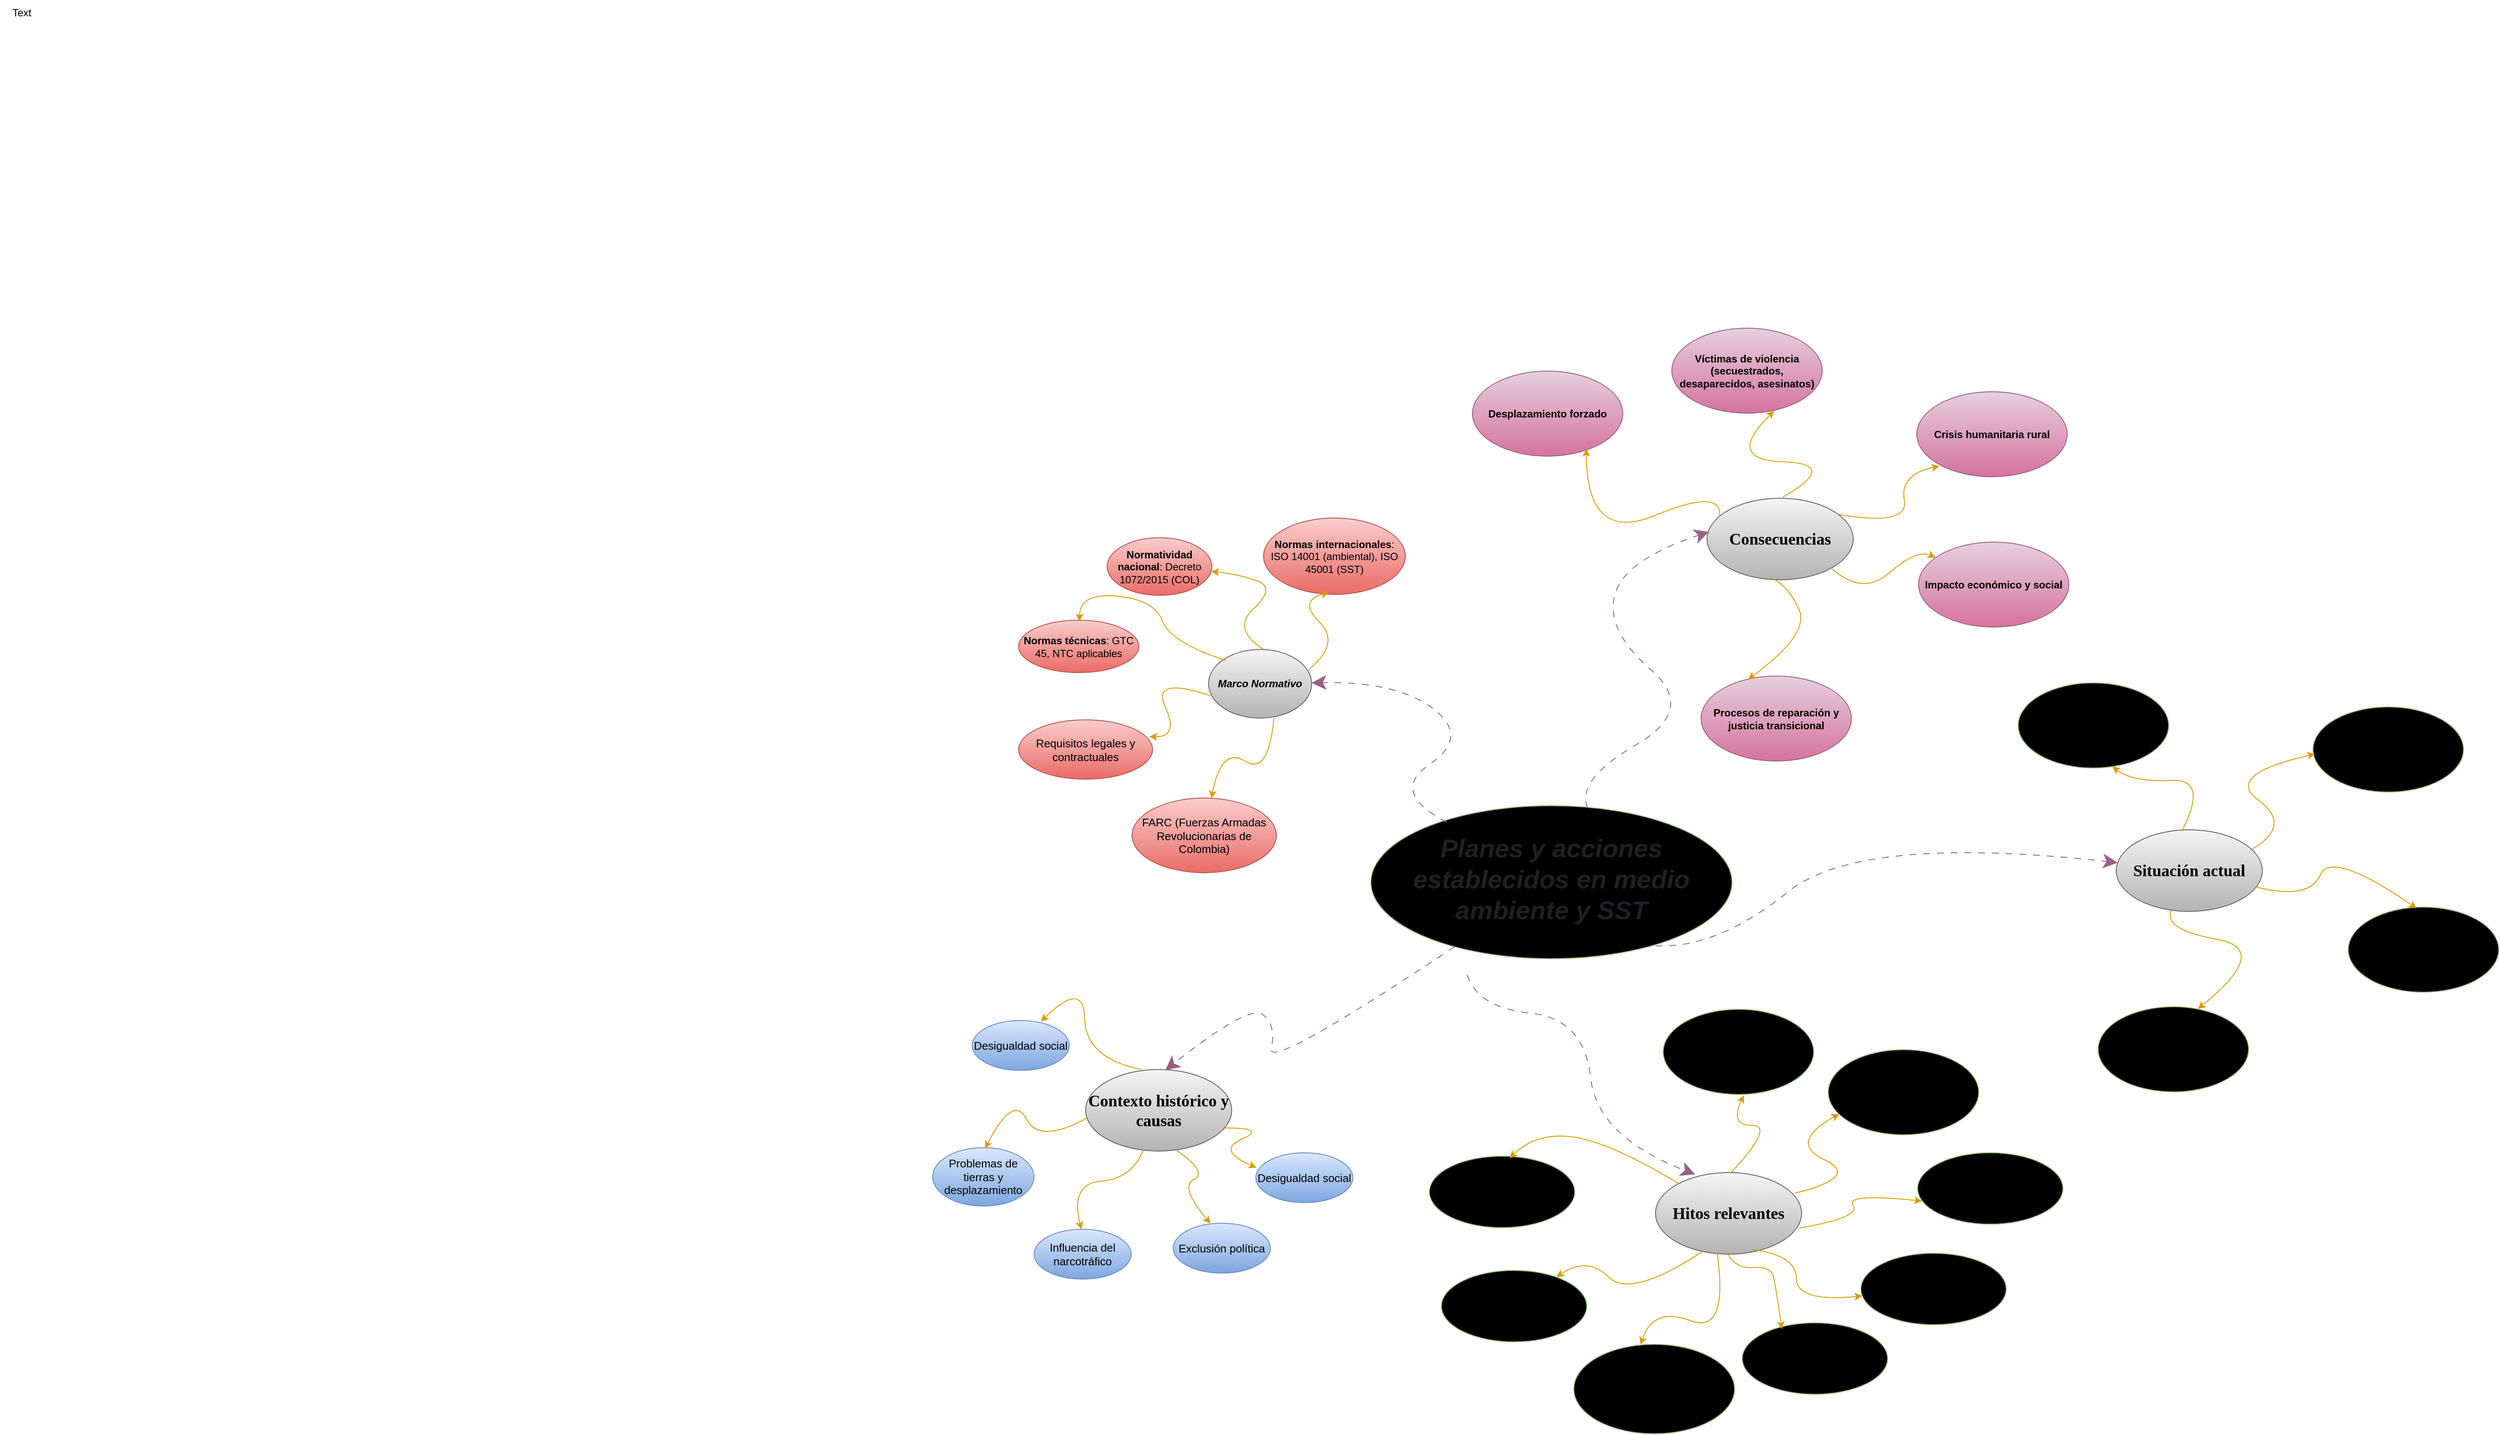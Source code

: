 <mxfile version="28.2.0">
  <diagram name="Página-1" id="9V0abgNr6W8b1tbWLRrC">
    <mxGraphModel dx="925" dy="546" grid="1" gridSize="10" guides="1" tooltips="1" connect="1" arrows="1" fold="1" page="1" pageScale="1" pageWidth="3000" pageHeight="1700" math="0" shadow="0">
      <root>
        <mxCell id="0" />
        <mxCell id="1" parent="0" />
        <mxCell id="u9baPHzRedg1W3_j4SZ9-1" value="Text" style="text;html=1;align=center;verticalAlign=middle;resizable=0;points=[];autosize=1;strokeColor=none;fillColor=none;" parent="1" vertex="1">
          <mxGeometry x="255" y="88" width="50" height="30" as="geometry" />
        </mxCell>
        <mxCell id="u9baPHzRedg1W3_j4SZ9-66" value="&lt;h3 style=&quot;box-sizing: border-box; scroll-behavior: smooth; margin-top: 0px; margin-bottom: 0.5rem; line-height: 1.2; font-size: 1.875rem;&quot;&gt;&lt;font face=&quot;Helvetica&quot; style=&quot;color: light-dark(rgb(29, 33, 37), rgb(255, 255, 0));&quot;&gt;&lt;i style=&quot;&quot;&gt;Planes y acciones establecidos en medio ambiente y SST&lt;/i&gt;&lt;/font&gt;&lt;/h3&gt;" style="ellipse;whiteSpace=wrap;html=1;fillColor=#d5e8d4;strokeColor=#82b366;gradientColor=light-dark(#97D077,#66FF66);align=center;" parent="1" vertex="1">
          <mxGeometry x="1850" y="1026" width="420" height="178" as="geometry" />
        </mxCell>
        <mxCell id="u9baPHzRedg1W3_j4SZ9-67" value="&lt;font face=&quot;Times New Roman&quot; style=&quot;color: light-dark(rgb(0, 0, 0), rgb(255, 255, 51)); font-size: 19px;&quot;&gt;&lt;b&gt;Contexto histórico y causas&lt;/b&gt;&lt;/font&gt;" style="ellipse;whiteSpace=wrap;html=1;fillColor=#f5f5f5;strokeColor=#666666;gradientColor=#b3b3b3;" parent="1" vertex="1">
          <mxGeometry x="1518" y="1333" width="170" height="95" as="geometry" />
        </mxCell>
        <mxCell id="u9baPHzRedg1W3_j4SZ9-68" value="&lt;font face=&quot;Helvetica&quot; style=&quot;color: light-dark(rgb(0, 0, 0), rgb(51, 255, 255));&quot;&gt;&lt;b&gt;&lt;i&gt;Marco Normativo&lt;/i&gt;&lt;/b&gt;&lt;/font&gt;" style="ellipse;whiteSpace=wrap;html=1;fillColor=#f5f5f5;strokeColor=#666666;gradientColor=#b3b3b3;" parent="1" vertex="1">
          <mxGeometry x="1661" y="844" width="120" height="80" as="geometry" />
        </mxCell>
        <mxCell id="u9baPHzRedg1W3_j4SZ9-69" value="&lt;font face=&quot;Times New Roman&quot; style=&quot;color: light-dark(rgb(0, 0, 0), rgb(255, 255, 51)); font-size: 19px;&quot;&gt;&lt;b&gt;Hitos relevantes&lt;/b&gt;&lt;/font&gt;" style="ellipse;whiteSpace=wrap;html=1;fillColor=#f5f5f5;strokeColor=#666666;gradientColor=#b3b3b3;" parent="1" vertex="1">
          <mxGeometry x="2181" y="1453" width="170" height="95" as="geometry" />
        </mxCell>
        <mxCell id="u9baPHzRedg1W3_j4SZ9-70" value="&lt;font face=&quot;Times New Roman&quot; style=&quot;color: light-dark(rgb(0, 0, 0), rgb(255, 255, 51)); font-size: 19px;&quot;&gt;&lt;b&gt;Consecuencias&lt;/b&gt;&lt;/font&gt;" style="ellipse;whiteSpace=wrap;html=1;fillColor=#f5f5f5;strokeColor=#666666;gradientColor=#b3b3b3;" parent="1" vertex="1">
          <mxGeometry x="2241" y="668" width="170" height="95" as="geometry" />
        </mxCell>
        <mxCell id="u9baPHzRedg1W3_j4SZ9-71" value="&lt;font face=&quot;Times New Roman&quot; style=&quot;color: light-dark(rgb(0, 0, 0), rgb(255, 255, 51)); font-size: 19px;&quot;&gt;&lt;b&gt;Situación actual&lt;/b&gt;&lt;/font&gt;" style="ellipse;whiteSpace=wrap;html=1;fillColor=#f5f5f5;strokeColor=#666666;gradientColor=#b3b3b3;" parent="1" vertex="1">
          <mxGeometry x="2717" y="1054" width="170" height="95" as="geometry" />
        </mxCell>
        <mxCell id="u9baPHzRedg1W3_j4SZ9-72" value="" style="curved=1;endArrow=classic;html=1;rounded=0;fillColor=#e6d0de;gradientColor=#d5739d;strokeColor=#996185;startSize=20;endSize=14;fontStyle=0;dashed=1;dashPattern=8 8;startArrow=none;startFill=0;entryX=0.013;entryY=0.412;entryDx=0;entryDy=0;entryPerimeter=0;exitX=0.6;exitY=0.013;exitDx=0;exitDy=0;exitPerimeter=0;" parent="1" source="u9baPHzRedg1W3_j4SZ9-66" target="u9baPHzRedg1W3_j4SZ9-70" edge="1">
          <mxGeometry width="50" height="50" relative="1" as="geometry">
            <mxPoint x="2063" y="1036" as="sourcePoint" />
            <mxPoint x="2097.5" y="892.11" as="targetPoint" />
            <Array as="points">
              <mxPoint x="2088" y="996" />
              <mxPoint x="2229" y="914" />
              <mxPoint x="2123" y="822" />
              <mxPoint x="2144" y="740" />
            </Array>
          </mxGeometry>
        </mxCell>
        <mxCell id="u9baPHzRedg1W3_j4SZ9-73" value="" style="curved=1;endArrow=classic;html=1;rounded=0;fillColor=#e6d0de;gradientColor=#d5739d;strokeColor=#996185;startSize=20;endSize=14;fontStyle=0;dashed=1;dashPattern=8 8;startArrow=none;startFill=0;" parent="1" target="u9baPHzRedg1W3_j4SZ9-68" edge="1">
          <mxGeometry width="50" height="50" relative="1" as="geometry">
            <mxPoint x="1937.99" y="1045" as="sourcePoint" />
            <mxPoint x="1764.999" y="870.062" as="targetPoint" />
            <Array as="points">
              <mxPoint x="1870.99" y="1010" />
              <mxPoint x="1964.99" y="946" />
              <mxPoint x="1881" y="881" />
            </Array>
          </mxGeometry>
        </mxCell>
        <mxCell id="u9baPHzRedg1W3_j4SZ9-74" value="" style="curved=1;endArrow=classic;html=1;rounded=0;fillColor=#e6d0de;gradientColor=#d5739d;strokeColor=#996185;startSize=20;endSize=14;fontStyle=0;dashed=1;dashPattern=8 8;startArrow=none;startFill=0;entryX=0.272;entryY=0.022;entryDx=0;entryDy=0;entryPerimeter=0;" parent="1" target="u9baPHzRedg1W3_j4SZ9-69" edge="1">
          <mxGeometry width="50" height="50" relative="1" as="geometry">
            <mxPoint x="1962" y="1223" as="sourcePoint" />
            <mxPoint x="1994" y="1365" as="targetPoint" />
            <Array as="points">
              <mxPoint x="1974" y="1261" />
              <mxPoint x="2098" y="1274" />
              <mxPoint x="2113" y="1411" />
            </Array>
          </mxGeometry>
        </mxCell>
        <mxCell id="u9baPHzRedg1W3_j4SZ9-75" value="" style="curved=1;endArrow=classic;html=1;rounded=0;fillColor=#e6d0de;gradientColor=#d5739d;strokeColor=#996185;startSize=20;endSize=14;fontStyle=0;dashed=1;dashPattern=8 8;startArrow=none;startFill=0;" parent="1" target="u9baPHzRedg1W3_j4SZ9-71" edge="1">
          <mxGeometry width="50" height="50" relative="1" as="geometry">
            <mxPoint x="2181" y="1189" as="sourcePoint" />
            <mxPoint x="2210" y="1333" as="targetPoint" />
            <Array as="points">
              <mxPoint x="2252" y="1193" />
              <mxPoint x="2419" y="1059" />
            </Array>
          </mxGeometry>
        </mxCell>
        <mxCell id="u9baPHzRedg1W3_j4SZ9-76" value="" style="curved=1;endArrow=classic;html=1;rounded=0;fillColor=#e6d0de;gradientColor=#d5739d;strokeColor=#996185;startSize=20;endSize=14;fontStyle=0;dashed=1;dashPattern=8 8;startArrow=none;startFill=0;entryX=0.545;entryY=0.009;entryDx=0;entryDy=0;entryPerimeter=0;" parent="1" source="u9baPHzRedg1W3_j4SZ9-66" target="u9baPHzRedg1W3_j4SZ9-67" edge="1">
          <mxGeometry width="50" height="50" relative="1" as="geometry">
            <mxPoint x="1825.076" y="1297.543" as="sourcePoint" />
            <mxPoint x="1625" y="1322" as="targetPoint" />
            <Array as="points">
              <mxPoint x="1728" y="1336" />
              <mxPoint x="1740" y="1281" />
              <mxPoint x="1708" y="1257" />
            </Array>
          </mxGeometry>
        </mxCell>
        <mxCell id="u9baPHzRedg1W3_j4SZ9-77" value="&lt;font style=&quot;color: light-dark(rgb(0, 0, 0), rgb(51, 255, 255)); font-size: 13px;&quot;&gt;Desigualdad social&lt;/font&gt;" style="ellipse;whiteSpace=wrap;html=1;fillColor=#dae8fc;strokeColor=#6c8ebf;gradientColor=#7ea6e0;" parent="1" vertex="1">
          <mxGeometry x="1386" y="1276" width="113" height="58" as="geometry" />
        </mxCell>
        <mxCell id="u9baPHzRedg1W3_j4SZ9-78" value="&lt;font style=&quot;color: light-dark(rgb(0, 0, 0), rgb(51, 255, 255)); font-size: 13px;&quot;&gt;Problemas de tierras y desplazamiento&lt;/font&gt;" style="ellipse;whiteSpace=wrap;html=1;fillColor=#dae8fc;strokeColor=#6c8ebf;gradientColor=#7ea6e0;" parent="1" vertex="1">
          <mxGeometry x="1340" y="1424" width="118" height="68" as="geometry" />
        </mxCell>
        <mxCell id="u9baPHzRedg1W3_j4SZ9-79" value="&lt;font style=&quot;color: light-dark(rgb(0, 0, 0), rgb(51, 255, 255)); font-size: 13px;&quot;&gt;Desigualdad social&lt;/font&gt;" style="ellipse;whiteSpace=wrap;html=1;fillColor=#dae8fc;strokeColor=#6c8ebf;gradientColor=#7ea6e0;" parent="1" vertex="1">
          <mxGeometry x="1716" y="1430" width="113" height="58" as="geometry" />
        </mxCell>
        <mxCell id="u9baPHzRedg1W3_j4SZ9-80" value="&lt;font style=&quot;color: light-dark(rgb(0, 0, 0), rgb(51, 255, 255)); font-size: 13px;&quot;&gt;Influencia del narcotráfico&lt;/font&gt;" style="ellipse;whiteSpace=wrap;html=1;fillColor=#dae8fc;strokeColor=#6c8ebf;gradientColor=#7ea6e0;" parent="1" vertex="1">
          <mxGeometry x="1458" y="1519" width="113" height="58" as="geometry" />
        </mxCell>
        <mxCell id="u9baPHzRedg1W3_j4SZ9-81" value="&lt;font style=&quot;color: light-dark(rgb(0, 0, 0), rgb(51, 255, 255)); font-size: 13px;&quot;&gt;Exclusión política&lt;/font&gt;" style="ellipse;whiteSpace=wrap;html=1;fillColor=#dae8fc;strokeColor=#6c8ebf;gradientColor=#7ea6e0;" parent="1" vertex="1">
          <mxGeometry x="1620" y="1512" width="113" height="58" as="geometry" />
        </mxCell>
        <mxCell id="u9baPHzRedg1W3_j4SZ9-82" value="&lt;font style=&quot;color: light-dark(rgb(0, 0, 0), rgb(51, 255, 255)); font-size: 13px;&quot;&gt;FARC (Fuerzas Armadas Revolucionarias de Colombia)&lt;/font&gt;" style="ellipse;whiteSpace=wrap;html=1;fillColor=#f8cecc;strokeColor=light-dark(#B85450,#66FFFF);gradientColor=#ea6b66;" parent="1" vertex="1">
          <mxGeometry x="1572" y="1017" width="168" height="87" as="geometry" />
        </mxCell>
        <mxCell id="u9baPHzRedg1W3_j4SZ9-83" value="&lt;strong data-end=&quot;489&quot; data-start=&quot;463&quot;&gt;Normas internacionales&lt;/strong&gt;: ISO 14001 (ambiental), ISO 45001 (SST)" style="ellipse;whiteSpace=wrap;html=1;fillColor=#f8cecc;strokeColor=light-dark(#B85450,#33FFFF);gradientColor=#ea6b66;" parent="1" vertex="1">
          <mxGeometry x="1725" y="691" width="165" height="89" as="geometry" />
        </mxCell>
        <mxCell id="u9baPHzRedg1W3_j4SZ9-84" value="&lt;strong data-end=&quot;559&quot; data-start=&quot;534&quot;&gt;Normatividad nacional&lt;/strong&gt;: Decreto 1072/2015 (COL)" style="ellipse;whiteSpace=wrap;html=1;fillColor=#f8cecc;strokeColor=light-dark(#B85450,#66FFFF);gradientColor=#ea6b66;" parent="1" vertex="1">
          <mxGeometry x="1543" y="714" width="122" height="67" as="geometry" />
        </mxCell>
        <mxCell id="u9baPHzRedg1W3_j4SZ9-85" value="&lt;strong data-end=&quot;608&quot; data-start=&quot;589&quot;&gt;Normas técnicas&lt;/strong&gt;: GTC 45, NTC aplicables" style="ellipse;whiteSpace=wrap;html=1;fillColor=#f8cecc;strokeColor=light-dark(#B85450,#66FFFF);gradientColor=#ea6b66;" parent="1" vertex="1">
          <mxGeometry x="1440" y="810" width="140" height="61" as="geometry" />
        </mxCell>
        <mxCell id="u9baPHzRedg1W3_j4SZ9-86" value="&lt;font style=&quot;color: light-dark(rgb(0, 0, 0), rgb(51, 255, 255)); font-size: 13px;&quot;&gt;Requisitos legales y contractuales&lt;/font&gt;" style="ellipse;whiteSpace=wrap;html=1;fillColor=#f8cecc;strokeColor=light-dark(#B85450,#66FFFF);gradientColor=#ea6b66;" parent="1" vertex="1">
          <mxGeometry x="1440" y="926" width="156" height="69" as="geometry" />
        </mxCell>
        <mxCell id="u9baPHzRedg1W3_j4SZ9-87" value="&lt;font style=&quot;color: light-dark(rgb(0, 0, 0), rgb(51, 255, 255)); font-size: 13px;&quot;&gt;1982: Inicio de diálogos de paz con FARC (Betancur)&lt;/font&gt;" style="ellipse;whiteSpace=wrap;html=1;fillColor=#d5e8d4;strokeColor=#82b366;gradientColor=light-dark(#97D077,#295A52);" parent="1" vertex="1">
          <mxGeometry x="1918" y="1434" width="169" height="83" as="geometry" />
        </mxCell>
        <mxCell id="u9baPHzRedg1W3_j4SZ9-88" value="&lt;font style=&quot;color: light-dark(rgb(0, 0, 0), rgb(51, 255, 255)); font-size: 13px;&quot;&gt;1984: Acuerdo de cese al fuego con FARC (La Uribe)&lt;/font&gt;" style="ellipse;whiteSpace=wrap;html=1;fillColor=#d5e8d4;strokeColor=#82b366;gradientColor=light-dark(#97D077,#295A52);" parent="1" vertex="1">
          <mxGeometry x="1932" y="1567" width="169" height="83" as="geometry" />
        </mxCell>
        <mxCell id="u9baPHzRedg1W3_j4SZ9-89" value="&lt;font style=&quot;color: light-dark(rgb(0, 0, 0), rgb(51, 255, 255)); font-size: 13px;&quot;&gt;1991: Nueva Constitución — apertura política, desmovilización M-19&lt;/font&gt;" style="ellipse;whiteSpace=wrap;html=1;fillColor=#d5e8d4;strokeColor=#82b366;gradientColor=light-dark(#97D077,#295A52);" parent="1" vertex="1">
          <mxGeometry x="2086" y="1653" width="187" height="104" as="geometry" />
        </mxCell>
        <mxCell id="u9baPHzRedg1W3_j4SZ9-90" value="&lt;font style=&quot;color: light-dark(rgb(0, 0, 0), rgb(51, 255, 255)); font-size: 13px;&quot;&gt;1997-2006: Auge paramilitar (AUC)&lt;/font&gt;" style="ellipse;whiteSpace=wrap;html=1;fillColor=#d5e8d4;strokeColor=#82b366;gradientColor=light-dark(#97D077,#295A52);" parent="1" vertex="1">
          <mxGeometry x="2282" y="1628" width="169" height="83" as="geometry" />
        </mxCell>
        <mxCell id="u9baPHzRedg1W3_j4SZ9-91" value="&lt;font style=&quot;color: light-dark(rgb(0, 0, 0), rgb(51, 255, 255)); font-size: 13px;&quot;&gt;2002-2010: Política de Seguridad Democrática (Uribe)&lt;/font&gt;" style="ellipse;whiteSpace=wrap;html=1;fillColor=#d5e8d4;strokeColor=#82b366;gradientColor=light-dark(#97D077,#295A52);" parent="1" vertex="1">
          <mxGeometry x="2420" y="1547" width="169" height="83" as="geometry" />
        </mxCell>
        <mxCell id="u9baPHzRedg1W3_j4SZ9-92" value="&lt;font style=&quot;color: light-dark(rgb(0, 0, 0), rgb(51, 255, 255)); font-size: 13px;&quot;&gt;2012-2016: Proceso de paz con FARC (La Habana)&lt;/font&gt;" style="ellipse;whiteSpace=wrap;html=1;fillColor=#d5e8d4;strokeColor=#82b366;gradientColor=light-dark(#97D077,#295A52);" parent="1" vertex="1">
          <mxGeometry x="2486" y="1430" width="169" height="83" as="geometry" />
        </mxCell>
        <mxCell id="u9baPHzRedg1W3_j4SZ9-93" value="&lt;font style=&quot;color: light-dark(rgb(0, 0, 0), rgb(51, 255, 255)); font-size: 13px;&quot;&gt;2016: Firma del Acuerdo de Paz con FARC &lt;br&gt;(Juan Manuel Santos)&lt;/font&gt;" style="ellipse;whiteSpace=wrap;html=1;fillColor=#d5e8d4;strokeColor=#82b366;gradientColor=light-dark(#97D077,#295A52);" parent="1" vertex="1">
          <mxGeometry x="2382" y="1310" width="175" height="99" as="geometry" />
        </mxCell>
        <mxCell id="u9baPHzRedg1W3_j4SZ9-94" value="&lt;font style=&quot;color: light-dark(rgb(0, 0, 0), rgb(51, 255, 255));&quot;&gt;2019-presente: Disidencias y ELN continúan con presencia armada&lt;/font&gt;" style="ellipse;whiteSpace=wrap;html=1;fillColor=#d5e8d4;strokeColor=#82b366;gradientColor=light-dark(#97D077,#295A52);" parent="1" vertex="1">
          <mxGeometry x="2190" y="1263" width="175" height="99" as="geometry" />
        </mxCell>
        <mxCell id="u9baPHzRedg1W3_j4SZ9-95" value="&lt;font style=&quot;color: light-dark(rgb(0, 0, 0), rgb(0, 255, 0));&quot;&gt;&lt;b style=&quot;&quot;&gt;Desplazamiento forzado&lt;/b&gt;&lt;/font&gt;" style="ellipse;whiteSpace=wrap;html=1;fillColor=#e6d0de;strokeColor=#996185;gradientColor=#d5739d;" parent="1" vertex="1">
          <mxGeometry x="1968" y="520" width="175" height="99" as="geometry" />
        </mxCell>
        <mxCell id="u9baPHzRedg1W3_j4SZ9-96" value="&lt;font style=&quot;color: light-dark(rgb(0, 0, 0), rgb(0, 255, 0));&quot;&gt;&lt;b style=&quot;&quot;&gt;Víctimas de violencia (secuestrados, desaparecidos, asesinatos)&lt;/b&gt;&lt;/font&gt;" style="ellipse;whiteSpace=wrap;html=1;fillColor=#e6d0de;strokeColor=#996185;gradientColor=#d5739d;" parent="1" vertex="1">
          <mxGeometry x="2200" y="470" width="175" height="99" as="geometry" />
        </mxCell>
        <mxCell id="u9baPHzRedg1W3_j4SZ9-97" value="&lt;font style=&quot;color: light-dark(rgb(0, 0, 0), rgb(0, 255, 0));&quot;&gt;&lt;b style=&quot;&quot;&gt;Crisis humanitaria rural&lt;/b&gt;&lt;/font&gt;" style="ellipse;whiteSpace=wrap;html=1;fillColor=#e6d0de;strokeColor=#996185;gradientColor=#d5739d;" parent="1" vertex="1">
          <mxGeometry x="2485" y="544" width="175" height="99" as="geometry" />
        </mxCell>
        <mxCell id="u9baPHzRedg1W3_j4SZ9-98" value="&lt;font style=&quot;color: light-dark(rgb(0, 0, 0), rgb(0, 255, 0));&quot;&gt;&lt;b style=&quot;&quot;&gt;Impacto económico y social&lt;/b&gt;&lt;/font&gt;" style="ellipse;whiteSpace=wrap;html=1;fillColor=#e6d0de;strokeColor=#996185;gradientColor=#d5739d;" parent="1" vertex="1">
          <mxGeometry x="2487" y="719" width="175" height="99" as="geometry" />
        </mxCell>
        <mxCell id="u9baPHzRedg1W3_j4SZ9-99" value="&lt;font style=&quot;color: light-dark(rgb(0, 0, 0), rgb(0, 255, 0));&quot;&gt;&lt;b style=&quot;&quot;&gt;Procesos de reparación y justicia transicional&lt;/b&gt;&lt;/font&gt;" style="ellipse;whiteSpace=wrap;html=1;fillColor=#e6d0de;strokeColor=#996185;gradientColor=#d5739d;" parent="1" vertex="1">
          <mxGeometry x="2234" y="875" width="175" height="99" as="geometry" />
        </mxCell>
        <mxCell id="u9baPHzRedg1W3_j4SZ9-100" value="" style="curved=1;endArrow=classic;html=1;rounded=0;entryX=0.006;entryY=0.299;entryDx=0;entryDy=0;entryPerimeter=0;fillColor=#ffcd28;gradientColor=#ffa500;strokeColor=#d79b00;" parent="1" target="u9baPHzRedg1W3_j4SZ9-79" edge="1">
          <mxGeometry width="50" height="50" relative="1" as="geometry">
            <mxPoint x="1680" y="1401" as="sourcePoint" />
            <mxPoint x="1730" y="1351" as="targetPoint" />
            <Array as="points">
              <mxPoint x="1730" y="1401" />
              <mxPoint x="1670" y="1427" />
            </Array>
          </mxGeometry>
        </mxCell>
        <mxCell id="u9baPHzRedg1W3_j4SZ9-101" value="" style="curved=1;endArrow=classic;html=1;rounded=0;entryX=0.383;entryY=0.007;entryDx=0;entryDy=0;entryPerimeter=0;fillColor=#ffcd28;gradientColor=#ffa500;strokeColor=#d79b00;exitX=0.623;exitY=0.99;exitDx=0;exitDy=0;exitPerimeter=0;" parent="1" source="u9baPHzRedg1W3_j4SZ9-67" target="u9baPHzRedg1W3_j4SZ9-81" edge="1">
          <mxGeometry width="50" height="50" relative="1" as="geometry">
            <mxPoint x="1619" y="1431" as="sourcePoint" />
            <mxPoint x="1656" y="1477" as="targetPoint" />
            <Array as="points">
              <mxPoint x="1661" y="1453" />
              <mxPoint x="1627" y="1469" />
            </Array>
          </mxGeometry>
        </mxCell>
        <mxCell id="u9baPHzRedg1W3_j4SZ9-102" value="" style="curved=1;endArrow=classic;html=1;rounded=0;entryX=0.487;entryY=0;entryDx=0;entryDy=0;entryPerimeter=0;fillColor=#ffcd28;gradientColor=#ffa500;strokeColor=#d79b00;" parent="1" source="u9baPHzRedg1W3_j4SZ9-67" target="u9baPHzRedg1W3_j4SZ9-80" edge="1">
          <mxGeometry width="50" height="50" relative="1" as="geometry">
            <mxPoint x="1482" y="1432" as="sourcePoint" />
            <mxPoint x="1521" y="1517" as="targetPoint" />
            <Array as="points">
              <mxPoint x="1572" y="1460" />
              <mxPoint x="1500" y="1466" />
            </Array>
          </mxGeometry>
        </mxCell>
        <mxCell id="u9baPHzRedg1W3_j4SZ9-103" value="" style="curved=1;endArrow=classic;html=1;rounded=0;entryX=0.517;entryY=0.015;entryDx=0;entryDy=0;entryPerimeter=0;fillColor=#ffcd28;gradientColor=#ffa500;strokeColor=#d79b00;exitX=0.008;exitY=0.597;exitDx=0;exitDy=0;exitPerimeter=0;" parent="1" source="u9baPHzRedg1W3_j4SZ9-67" target="u9baPHzRedg1W3_j4SZ9-78" edge="1">
          <mxGeometry width="50" height="50" relative="1" as="geometry">
            <mxPoint x="1488" y="1333" as="sourcePoint" />
            <mxPoint x="1416" y="1425" as="targetPoint" />
            <Array as="points">
              <mxPoint x="1464" y="1420" />
              <mxPoint x="1434" y="1361" />
            </Array>
          </mxGeometry>
        </mxCell>
        <mxCell id="u9baPHzRedg1W3_j4SZ9-104" value="" style="curved=1;endArrow=classic;html=1;rounded=0;entryX=0.708;entryY=0.021;entryDx=0;entryDy=0;entryPerimeter=0;fillColor=#ffcd28;gradientColor=#ffa500;strokeColor=#d79b00;exitX=0.382;exitY=0;exitDx=0;exitDy=0;exitPerimeter=0;" parent="1" source="u9baPHzRedg1W3_j4SZ9-67" target="u9baPHzRedg1W3_j4SZ9-77" edge="1">
          <mxGeometry width="50" height="50" relative="1" as="geometry">
            <mxPoint x="1570" y="1238" as="sourcePoint" />
            <mxPoint x="1452" y="1273" as="targetPoint" />
            <Array as="points">
              <mxPoint x="1518" y="1320" />
              <mxPoint x="1516" y="1228" />
            </Array>
          </mxGeometry>
        </mxCell>
        <mxCell id="u9baPHzRedg1W3_j4SZ9-105" value="" style="curved=1;endArrow=classic;html=1;rounded=0;fillColor=#ffcd28;gradientColor=#ffa500;strokeColor=#d79b00;entryX=0.536;entryY=1.011;entryDx=0;entryDy=0;entryPerimeter=0;exitX=0.518;exitY=0;exitDx=0;exitDy=0;exitPerimeter=0;" parent="1" source="u9baPHzRedg1W3_j4SZ9-69" target="u9baPHzRedg1W3_j4SZ9-94" edge="1">
          <mxGeometry width="50" height="50" relative="1" as="geometry">
            <mxPoint x="2267" y="1448" as="sourcePoint" />
            <mxPoint x="2317" y="1398" as="targetPoint" />
            <Array as="points">
              <mxPoint x="2320" y="1398" />
              <mxPoint x="2267" y="1398" />
            </Array>
          </mxGeometry>
        </mxCell>
        <mxCell id="u9baPHzRedg1W3_j4SZ9-106" value="" style="curved=1;endArrow=classic;html=1;rounded=0;fillColor=#ffcd28;gradientColor=#ffa500;strokeColor=#d79b00;entryX=0.073;entryY=0.756;entryDx=0;entryDy=0;entryPerimeter=0;exitX=0.954;exitY=0.253;exitDx=0;exitDy=0;exitPerimeter=0;" parent="1" source="u9baPHzRedg1W3_j4SZ9-69" target="u9baPHzRedg1W3_j4SZ9-93" edge="1">
          <mxGeometry width="50" height="50" relative="1" as="geometry">
            <mxPoint x="2337" y="1473" as="sourcePoint" />
            <mxPoint x="2352" y="1383" as="targetPoint" />
            <Array as="points">
              <mxPoint x="2420" y="1458" />
              <mxPoint x="2335" y="1418" />
            </Array>
          </mxGeometry>
        </mxCell>
        <mxCell id="u9baPHzRedg1W3_j4SZ9-107" value="" style="curved=1;endArrow=classic;html=1;rounded=0;fillColor=#ffcd28;gradientColor=#ffa500;strokeColor=#d79b00;entryX=0.03;entryY=0.676;entryDx=0;entryDy=0;entryPerimeter=0;exitX=0.983;exitY=0.68;exitDx=0;exitDy=0;exitPerimeter=0;" parent="1" source="u9baPHzRedg1W3_j4SZ9-69" target="u9baPHzRedg1W3_j4SZ9-92" edge="1">
          <mxGeometry width="50" height="50" relative="1" as="geometry">
            <mxPoint x="2344" y="1524" as="sourcePoint" />
            <mxPoint x="2396" y="1432" as="targetPoint" />
            <Array as="points">
              <mxPoint x="2421" y="1505" />
              <mxPoint x="2401" y="1477" />
            </Array>
          </mxGeometry>
        </mxCell>
        <mxCell id="u9baPHzRedg1W3_j4SZ9-108" value="" style="curved=1;endArrow=classic;html=1;rounded=0;fillColor=#ffcd28;gradientColor=#ffa500;strokeColor=#d79b00;exitX=0.658;exitY=0.942;exitDx=0;exitDy=0;exitPerimeter=0;" parent="1" source="u9baPHzRedg1W3_j4SZ9-69" target="u9baPHzRedg1W3_j4SZ9-91" edge="1">
          <mxGeometry width="50" height="50" relative="1" as="geometry">
            <mxPoint x="2272" y="1562" as="sourcePoint" />
            <mxPoint x="2415" y="1530" as="targetPoint" />
            <Array as="points">
              <mxPoint x="2345" y="1549" />
              <mxPoint x="2345" y="1604" />
            </Array>
          </mxGeometry>
        </mxCell>
        <mxCell id="u9baPHzRedg1W3_j4SZ9-109" value="" style="curved=1;endArrow=classic;html=1;rounded=0;fillColor=#ffcd28;gradientColor=#ffa500;strokeColor=#d79b00;exitX=0.491;exitY=0.986;exitDx=0;exitDy=0;exitPerimeter=0;entryX=0.272;entryY=0.087;entryDx=0;entryDy=0;entryPerimeter=0;" parent="1" source="u9baPHzRedg1W3_j4SZ9-69" target="u9baPHzRedg1W3_j4SZ9-90" edge="1">
          <mxGeometry width="50" height="50" relative="1" as="geometry">
            <mxPoint x="2190" y="1555" as="sourcePoint" />
            <mxPoint x="2319" y="1610" as="targetPoint" />
            <Array as="points">
              <mxPoint x="2274" y="1565" />
              <mxPoint x="2315" y="1562" />
              <mxPoint x="2321" y="1585" />
            </Array>
          </mxGeometry>
        </mxCell>
        <mxCell id="u9baPHzRedg1W3_j4SZ9-110" value="" style="curved=1;endArrow=classic;html=1;rounded=0;fillColor=#ffcd28;gradientColor=#ffa500;strokeColor=#d79b00;exitX=0.327;exitY=0.961;exitDx=0;exitDy=0;exitPerimeter=0;" parent="1" source="u9baPHzRedg1W3_j4SZ9-69" target="u9baPHzRedg1W3_j4SZ9-88" edge="1">
          <mxGeometry width="50" height="50" relative="1" as="geometry">
            <mxPoint x="2102" y="1600" as="sourcePoint" />
            <mxPoint x="2152" y="1550" as="targetPoint" />
            <Array as="points">
              <mxPoint x="2152" y="1600" />
              <mxPoint x="2102" y="1550" />
            </Array>
          </mxGeometry>
        </mxCell>
        <mxCell id="u9baPHzRedg1W3_j4SZ9-111" value="" style="curved=1;endArrow=classic;html=1;rounded=0;fillColor=#ffcd28;gradientColor=#ffa500;strokeColor=#d79b00;exitX=0.423;exitY=0.993;exitDx=0;exitDy=0;exitPerimeter=0;entryX=0.416;entryY=0.003;entryDx=0;entryDy=0;entryPerimeter=0;" parent="1" source="u9baPHzRedg1W3_j4SZ9-69" target="u9baPHzRedg1W3_j4SZ9-89" edge="1">
          <mxGeometry width="50" height="50" relative="1" as="geometry">
            <mxPoint x="2313" y="1603" as="sourcePoint" />
            <mxPoint x="2142" y="1634" as="targetPoint" />
            <Array as="points">
              <mxPoint x="2266" y="1642" />
              <mxPoint x="2178" y="1609" />
            </Array>
          </mxGeometry>
        </mxCell>
        <mxCell id="u9baPHzRedg1W3_j4SZ9-112" value="" style="curved=1;endArrow=classic;html=1;rounded=0;fillColor=#ffcd28;gradientColor=#ffa500;strokeColor=#d79b00;entryX=0.551;entryY=0.029;entryDx=0;entryDy=0;entryPerimeter=0;" parent="1" source="u9baPHzRedg1W3_j4SZ9-69" target="u9baPHzRedg1W3_j4SZ9-87" edge="1">
          <mxGeometry width="50" height="50" relative="1" as="geometry">
            <mxPoint x="2177" y="1400" as="sourcePoint" />
            <mxPoint x="2006" y="1431" as="targetPoint" />
            <Array as="points">
              <mxPoint x="2127" y="1417" />
              <mxPoint x="2042" y="1406" />
            </Array>
          </mxGeometry>
        </mxCell>
        <mxCell id="u9baPHzRedg1W3_j4SZ9-113" value="" style="curved=1;endArrow=classic;html=1;rounded=0;fillColor=#ffcd28;gradientColor=#ffa500;strokeColor=#d79b00;entryX=0.461;entryY=0.975;entryDx=0;entryDy=0;entryPerimeter=0;exitX=0.975;exitY=0.287;exitDx=0;exitDy=0;exitPerimeter=0;" parent="1" source="u9baPHzRedg1W3_j4SZ9-68" target="u9baPHzRedg1W3_j4SZ9-83" edge="1">
          <mxGeometry width="50" height="50" relative="1" as="geometry">
            <mxPoint x="1765" y="837" as="sourcePoint" />
            <mxPoint x="1815" y="787" as="targetPoint" />
            <Array as="points">
              <mxPoint x="1815" y="837" />
              <mxPoint x="1765" y="787" />
            </Array>
          </mxGeometry>
        </mxCell>
        <mxCell id="u9baPHzRedg1W3_j4SZ9-114" value="" style="curved=1;endArrow=classic;html=1;rounded=0;fillColor=#ffcd28;gradientColor=#ffa500;strokeColor=#d79b00;exitX=0.633;exitY=1.002;exitDx=0;exitDy=0;exitPerimeter=0;" parent="1" source="u9baPHzRedg1W3_j4SZ9-68" target="u9baPHzRedg1W3_j4SZ9-82" edge="1">
          <mxGeometry width="50" height="50" relative="1" as="geometry">
            <mxPoint x="1707" y="902" as="sourcePoint" />
            <mxPoint x="1738" y="831" as="targetPoint" />
            <Array as="points">
              <mxPoint x="1731" y="991" />
              <mxPoint x="1676" y="957" />
            </Array>
          </mxGeometry>
        </mxCell>
        <mxCell id="u9baPHzRedg1W3_j4SZ9-115" value="" style="curved=1;endArrow=classic;html=1;rounded=0;fillColor=#ffcd28;gradientColor=#ffa500;strokeColor=#d79b00;exitX=0.02;exitY=0.674;exitDx=0;exitDy=0;exitPerimeter=0;entryX=0.976;entryY=0.284;entryDx=0;entryDy=0;entryPerimeter=0;" parent="1" source="u9baPHzRedg1W3_j4SZ9-68" target="u9baPHzRedg1W3_j4SZ9-86" edge="1">
          <mxGeometry width="50" height="50" relative="1" as="geometry">
            <mxPoint x="1590" y="819" as="sourcePoint" />
            <mxPoint x="1546" y="943" as="targetPoint" />
            <Array as="points">
              <mxPoint x="1594" y="875" />
              <mxPoint x="1627" y="946" />
            </Array>
          </mxGeometry>
        </mxCell>
        <mxCell id="u9baPHzRedg1W3_j4SZ9-116" value="" style="curved=1;endArrow=classic;html=1;rounded=0;exitX=0.166;exitY=0.159;exitDx=0;exitDy=0;exitPerimeter=0;entryX=0.507;entryY=0.022;entryDx=0;entryDy=0;entryPerimeter=0;fillColor=#ffcd28;gradientColor=#ffa500;strokeColor=#d79b00;" parent="1" source="u9baPHzRedg1W3_j4SZ9-68" target="u9baPHzRedg1W3_j4SZ9-85" edge="1">
          <mxGeometry width="50" height="50" relative="1" as="geometry">
            <mxPoint x="1651" y="826" as="sourcePoint" />
            <mxPoint x="1553" y="787" as="targetPoint" />
            <Array as="points">
              <mxPoint x="1617" y="836" />
              <mxPoint x="1598" y="786" />
              <mxPoint x="1511" y="778" />
            </Array>
          </mxGeometry>
        </mxCell>
        <mxCell id="u9baPHzRedg1W3_j4SZ9-117" value="" style="curved=1;endArrow=classic;html=1;rounded=0;fillColor=#ffcd28;gradientColor=#ffa500;strokeColor=#d79b00;exitX=0.55;exitY=0.013;exitDx=0;exitDy=0;exitPerimeter=0;" parent="1" source="u9baPHzRedg1W3_j4SZ9-68" target="u9baPHzRedg1W3_j4SZ9-84" edge="1">
          <mxGeometry width="50" height="50" relative="1" as="geometry">
            <mxPoint x="1724" y="815" as="sourcePoint" />
            <mxPoint x="1774" y="765" as="targetPoint" />
            <Array as="points">
              <mxPoint x="1687" y="821" />
              <mxPoint x="1740" y="772" />
              <mxPoint x="1694" y="756" />
            </Array>
          </mxGeometry>
        </mxCell>
        <mxCell id="u9baPHzRedg1W3_j4SZ9-118" value="" style="curved=1;endArrow=classic;html=1;rounded=0;fillColor=#ffcd28;gradientColor=#ffa500;strokeColor=#d79b00;exitX=0.086;exitY=0.23;exitDx=0;exitDy=0;exitPerimeter=0;entryX=0.757;entryY=0.913;entryDx=0;entryDy=0;entryPerimeter=0;" parent="1" source="u9baPHzRedg1W3_j4SZ9-70" target="u9baPHzRedg1W3_j4SZ9-95" edge="1">
          <mxGeometry width="50" height="50" relative="1" as="geometry">
            <mxPoint x="2315" y="696" as="sourcePoint" />
            <mxPoint x="2240" y="582" as="targetPoint" />
            <Array as="points">
              <mxPoint x="2260" y="655" />
              <mxPoint x="2101" y="721" />
            </Array>
          </mxGeometry>
        </mxCell>
        <mxCell id="u9baPHzRedg1W3_j4SZ9-119" value="" style="curved=1;endArrow=classic;html=1;rounded=0;fillColor=#ffcd28;gradientColor=#ffa500;strokeColor=#d79b00;entryX=0.681;entryY=0.974;entryDx=0;entryDy=0;entryPerimeter=0;exitX=0.516;exitY=-0.011;exitDx=0;exitDy=0;exitPerimeter=0;" parent="1" source="u9baPHzRedg1W3_j4SZ9-70" target="u9baPHzRedg1W3_j4SZ9-96" edge="1">
          <mxGeometry width="50" height="50" relative="1" as="geometry">
            <mxPoint x="2387" y="672" as="sourcePoint" />
            <mxPoint x="2326" y="542" as="targetPoint" />
            <Array as="points">
              <mxPoint x="2397" y="628" />
              <mxPoint x="2261" y="623" />
            </Array>
          </mxGeometry>
        </mxCell>
        <mxCell id="u9baPHzRedg1W3_j4SZ9-120" value="" style="curved=1;endArrow=classic;html=1;rounded=0;entryX=0.15;entryY=0.876;entryDx=0;entryDy=0;entryPerimeter=0;exitX=0.897;exitY=0.197;exitDx=0;exitDy=0;exitPerimeter=0;fillColor=#ffcd28;gradientColor=#ffa500;strokeColor=#d79b00;" parent="1" source="u9baPHzRedg1W3_j4SZ9-70" target="u9baPHzRedg1W3_j4SZ9-97" edge="1">
          <mxGeometry width="50" height="50" relative="1" as="geometry">
            <mxPoint x="2465" y="690" as="sourcePoint" />
            <mxPoint x="2515" y="640" as="targetPoint" />
            <Array as="points">
              <mxPoint x="2476" y="701" />
              <mxPoint x="2465" y="640" />
            </Array>
          </mxGeometry>
        </mxCell>
        <mxCell id="u9baPHzRedg1W3_j4SZ9-121" value="" style="curved=1;endArrow=classic;html=1;rounded=0;fillColor=#ffcd28;gradientColor=#ffa500;strokeColor=#d79b00;exitX=0.856;exitY=0.865;exitDx=0;exitDy=0;exitPerimeter=0;" parent="1" source="u9baPHzRedg1W3_j4SZ9-70" target="u9baPHzRedg1W3_j4SZ9-98" edge="1">
          <mxGeometry width="50" height="50" relative="1" as="geometry">
            <mxPoint x="2456" y="759" as="sourcePoint" />
            <mxPoint x="2506" y="709" as="targetPoint" />
            <Array as="points">
              <mxPoint x="2422" y="782" />
              <mxPoint x="2485" y="727" />
            </Array>
          </mxGeometry>
        </mxCell>
        <mxCell id="u9baPHzRedg1W3_j4SZ9-122" value="" style="curved=1;endArrow=classic;html=1;rounded=0;fillColor=#ffcd28;gradientColor=#ffa500;strokeColor=#d79b00;exitX=0.441;exitY=0.979;exitDx=0;exitDy=0;exitPerimeter=0;entryX=0.313;entryY=0.038;entryDx=0;entryDy=0;entryPerimeter=0;" parent="1" source="u9baPHzRedg1W3_j4SZ9-70" target="u9baPHzRedg1W3_j4SZ9-99" edge="1">
          <mxGeometry width="50" height="50" relative="1" as="geometry">
            <mxPoint x="2388" y="769" as="sourcePoint" />
            <mxPoint x="2484" y="756" as="targetPoint" />
            <Array as="points">
              <mxPoint x="2335" y="769" />
              <mxPoint x="2361" y="826" />
            </Array>
          </mxGeometry>
        </mxCell>
        <mxCell id="u9baPHzRedg1W3_j4SZ9-123" value="&lt;font style=&quot;color: light-dark(rgb(0, 0, 0), rgb(51, 255, 255));&quot;&gt;&lt;b&gt;Implementación parcial de los acuerdos&lt;/b&gt;&lt;/font&gt;" style="ellipse;whiteSpace=wrap;html=1;fillColor=#d5e8d4;strokeColor=#82b366;gradientColor=light-dark(#97D077,#0000CC);" parent="1" vertex="1">
          <mxGeometry x="2603" y="883" width="175" height="99" as="geometry" />
        </mxCell>
        <mxCell id="u9baPHzRedg1W3_j4SZ9-124" value="&lt;font style=&quot;color: light-dark(rgb(0, 0, 0), rgb(51, 255, 255)); font-size: 13px;&quot;&gt;&lt;b&gt;Disidencias de las FARC&lt;/b&gt;&lt;/font&gt;" style="ellipse;whiteSpace=wrap;html=1;fillColor=#d5e8d4;strokeColor=#82b366;gradientColor=light-dark(#97D077,#0000CC);" parent="1" vertex="1">
          <mxGeometry x="2946" y="911" width="175" height="99" as="geometry" />
        </mxCell>
        <mxCell id="u9baPHzRedg1W3_j4SZ9-125" value="&lt;font style=&quot;color: light-dark(rgb(0, 0, 0), rgb(51, 255, 255)); font-size: 13px;&quot;&gt;&lt;b&gt;Negociaciones con el ELN&lt;/b&gt;&lt;/font&gt;&lt;div&gt;&lt;font style=&quot;color: light-dark(rgb(0, 0, 0), rgb(51, 255, 255));&quot;&gt;&lt;br&gt;&lt;/font&gt;&lt;/div&gt;" style="ellipse;whiteSpace=wrap;html=1;fillColor=#d5e8d4;strokeColor=#82b366;gradientColor=light-dark(#97D077,#0000CC);" parent="1" vertex="1">
          <mxGeometry x="2987" y="1144" width="175" height="99" as="geometry" />
        </mxCell>
        <mxCell id="u9baPHzRedg1W3_j4SZ9-126" value="&lt;div&gt;&lt;font style=&quot;color: light-dark(rgb(0, 0, 0), rgb(51, 255, 255)); font-size: 13px;&quot;&gt;Políticas de Paz Total (gobierno actual)&lt;/font&gt;&lt;/div&gt;" style="ellipse;whiteSpace=wrap;html=1;fillColor=#d5e8d4;strokeColor=#82b366;gradientColor=light-dark(#97D077,#0000CC);" parent="1" vertex="1">
          <mxGeometry x="2696" y="1260" width="175" height="99" as="geometry" />
        </mxCell>
        <mxCell id="u9baPHzRedg1W3_j4SZ9-127" value="" style="curved=1;endArrow=classic;html=1;rounded=0;fillColor=#ffcd28;gradientColor=#ffa500;strokeColor=#d79b00;entryX=0.626;entryY=0.983;entryDx=0;entryDy=0;entryPerimeter=0;exitX=0.449;exitY=0.016;exitDx=0;exitDy=0;exitPerimeter=0;" parent="1" source="u9baPHzRedg1W3_j4SZ9-71" target="u9baPHzRedg1W3_j4SZ9-123" edge="1">
          <mxGeometry width="50" height="50" relative="1" as="geometry">
            <mxPoint x="2791" y="1039" as="sourcePoint" />
            <mxPoint x="2841" y="989" as="targetPoint" />
            <Array as="points">
              <mxPoint x="2825" y="994" />
              <mxPoint x="2737" y="999" />
            </Array>
          </mxGeometry>
        </mxCell>
        <mxCell id="u9baPHzRedg1W3_j4SZ9-128" value="" style="curved=1;endArrow=classic;html=1;rounded=0;fillColor=#ffcd28;gradientColor=#ffa500;strokeColor=#d79b00;entryX=0.013;entryY=0.553;entryDx=0;entryDy=0;entryPerimeter=0;exitX=0.92;exitY=0.248;exitDx=0;exitDy=0;exitPerimeter=0;" parent="1" source="u9baPHzRedg1W3_j4SZ9-71" target="u9baPHzRedg1W3_j4SZ9-124" edge="1">
          <mxGeometry width="50" height="50" relative="1" as="geometry">
            <mxPoint x="2884" y="1078" as="sourcePoint" />
            <mxPoint x="2857" y="970" as="targetPoint" />
            <Array as="points">
              <mxPoint x="2923" y="1049" />
              <mxPoint x="2842" y="990" />
            </Array>
          </mxGeometry>
        </mxCell>
        <mxCell id="u9baPHzRedg1W3_j4SZ9-129" value="" style="curved=1;endArrow=classic;html=1;rounded=0;fillColor=#ffcd28;gradientColor=#ffa500;strokeColor=#d79b00;entryX=0.454;entryY=0.014;entryDx=0;entryDy=0;entryPerimeter=0;" parent="1" source="u9baPHzRedg1W3_j4SZ9-71" target="u9baPHzRedg1W3_j4SZ9-125" edge="1">
          <mxGeometry width="50" height="50" relative="1" as="geometry">
            <mxPoint x="2892" y="1165" as="sourcePoint" />
            <mxPoint x="2967" y="1053" as="targetPoint" />
            <Array as="points">
              <mxPoint x="2942" y="1136" />
              <mxPoint x="2967" y="1077" />
            </Array>
          </mxGeometry>
        </mxCell>
        <mxCell id="u9baPHzRedg1W3_j4SZ9-130" value="" style="curved=1;endArrow=classic;html=1;rounded=0;fillColor=#ffcd28;gradientColor=#ffa500;strokeColor=#d79b00;entryX=0.663;entryY=0.025;entryDx=0;entryDy=0;entryPerimeter=0;" parent="1" source="u9baPHzRedg1W3_j4SZ9-71" target="u9baPHzRedg1W3_j4SZ9-126" edge="1">
          <mxGeometry width="50" height="50" relative="1" as="geometry">
            <mxPoint x="2709" y="1154" as="sourcePoint" />
            <mxPoint x="2895" y="1179" as="targetPoint" />
            <Array as="points">
              <mxPoint x="2771" y="1170" />
              <mxPoint x="2898" y="1193" />
            </Array>
          </mxGeometry>
        </mxCell>
      </root>
    </mxGraphModel>
  </diagram>
</mxfile>
